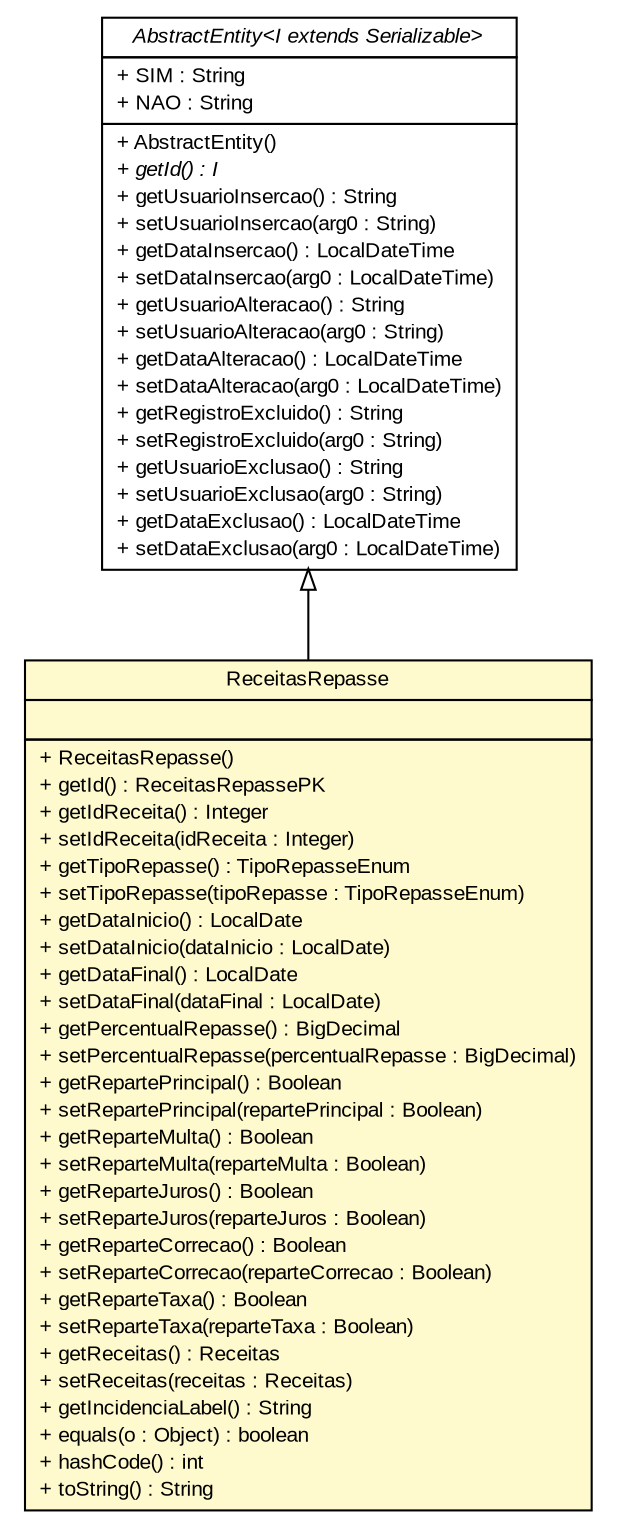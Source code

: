 #!/usr/local/bin/dot
#
# Class diagram 
# Generated by UMLGraph version R5_6 (http://www.umlgraph.org/)
#

digraph G {
	edge [fontname="arial",fontsize=10,labelfontname="arial",labelfontsize=10];
	node [fontname="arial",fontsize=10,shape=plaintext];
	nodesep=0.25;
	ranksep=0.5;
	// br.gov.to.sefaz.arr.persistence.entity.ReceitasRepasse
	c111692 [label=<<table title="br.gov.to.sefaz.arr.persistence.entity.ReceitasRepasse" border="0" cellborder="1" cellspacing="0" cellpadding="2" port="p" bgcolor="lemonChiffon" href="./ReceitasRepasse.html">
		<tr><td><table border="0" cellspacing="0" cellpadding="1">
<tr><td align="center" balign="center"> ReceitasRepasse </td></tr>
		</table></td></tr>
		<tr><td><table border="0" cellspacing="0" cellpadding="1">
<tr><td align="left" balign="left">  </td></tr>
		</table></td></tr>
		<tr><td><table border="0" cellspacing="0" cellpadding="1">
<tr><td align="left" balign="left"> + ReceitasRepasse() </td></tr>
<tr><td align="left" balign="left"> + getId() : ReceitasRepassePK </td></tr>
<tr><td align="left" balign="left"> + getIdReceita() : Integer </td></tr>
<tr><td align="left" balign="left"> + setIdReceita(idReceita : Integer) </td></tr>
<tr><td align="left" balign="left"> + getTipoRepasse() : TipoRepasseEnum </td></tr>
<tr><td align="left" balign="left"> + setTipoRepasse(tipoRepasse : TipoRepasseEnum) </td></tr>
<tr><td align="left" balign="left"> + getDataInicio() : LocalDate </td></tr>
<tr><td align="left" balign="left"> + setDataInicio(dataInicio : LocalDate) </td></tr>
<tr><td align="left" balign="left"> + getDataFinal() : LocalDate </td></tr>
<tr><td align="left" balign="left"> + setDataFinal(dataFinal : LocalDate) </td></tr>
<tr><td align="left" balign="left"> + getPercentualRepasse() : BigDecimal </td></tr>
<tr><td align="left" balign="left"> + setPercentualRepasse(percentualRepasse : BigDecimal) </td></tr>
<tr><td align="left" balign="left"> + getRepartePrincipal() : Boolean </td></tr>
<tr><td align="left" balign="left"> + setRepartePrincipal(repartePrincipal : Boolean) </td></tr>
<tr><td align="left" balign="left"> + getReparteMulta() : Boolean </td></tr>
<tr><td align="left" balign="left"> + setReparteMulta(reparteMulta : Boolean) </td></tr>
<tr><td align="left" balign="left"> + getReparteJuros() : Boolean </td></tr>
<tr><td align="left" balign="left"> + setReparteJuros(reparteJuros : Boolean) </td></tr>
<tr><td align="left" balign="left"> + getReparteCorrecao() : Boolean </td></tr>
<tr><td align="left" balign="left"> + setReparteCorrecao(reparteCorrecao : Boolean) </td></tr>
<tr><td align="left" balign="left"> + getReparteTaxa() : Boolean </td></tr>
<tr><td align="left" balign="left"> + setReparteTaxa(reparteTaxa : Boolean) </td></tr>
<tr><td align="left" balign="left"> + getReceitas() : Receitas </td></tr>
<tr><td align="left" balign="left"> + setReceitas(receitas : Receitas) </td></tr>
<tr><td align="left" balign="left"> + getIncidenciaLabel() : String </td></tr>
<tr><td align="left" balign="left"> + equals(o : Object) : boolean </td></tr>
<tr><td align="left" balign="left"> + hashCode() : int </td></tr>
<tr><td align="left" balign="left"> + toString() : String </td></tr>
		</table></td></tr>
		</table>>, URL="./ReceitasRepasse.html", fontname="arial", fontcolor="black", fontsize=10.0];
	//br.gov.to.sefaz.arr.persistence.entity.ReceitasRepasse extends br.gov.to.sefaz.persistence.entity.AbstractEntity<br.gov.to.sefaz.arr.persistence.entity.ReceitasRepassePK>
	c111907:p -> c111692:p [dir=back,arrowtail=empty];
	// br.gov.to.sefaz.persistence.entity.AbstractEntity<I extends java.io.Serializable>
	c111907 [label=<<table title="br.gov.to.sefaz.persistence.entity.AbstractEntity" border="0" cellborder="1" cellspacing="0" cellpadding="2" port="p" href="http://java.sun.com/j2se/1.4.2/docs/api/br/gov/to/sefaz/persistence/entity/AbstractEntity.html">
		<tr><td><table border="0" cellspacing="0" cellpadding="1">
<tr><td align="center" balign="center"><font face="arial italic"> AbstractEntity&lt;I extends Serializable&gt; </font></td></tr>
		</table></td></tr>
		<tr><td><table border="0" cellspacing="0" cellpadding="1">
<tr><td align="left" balign="left"> + SIM : String </td></tr>
<tr><td align="left" balign="left"> + NAO : String </td></tr>
		</table></td></tr>
		<tr><td><table border="0" cellspacing="0" cellpadding="1">
<tr><td align="left" balign="left"> + AbstractEntity() </td></tr>
<tr><td align="left" balign="left"><font face="arial italic" point-size="10.0"> + getId() : I </font></td></tr>
<tr><td align="left" balign="left"> + getUsuarioInsercao() : String </td></tr>
<tr><td align="left" balign="left"> + setUsuarioInsercao(arg0 : String) </td></tr>
<tr><td align="left" balign="left"> + getDataInsercao() : LocalDateTime </td></tr>
<tr><td align="left" balign="left"> + setDataInsercao(arg0 : LocalDateTime) </td></tr>
<tr><td align="left" balign="left"> + getUsuarioAlteracao() : String </td></tr>
<tr><td align="left" balign="left"> + setUsuarioAlteracao(arg0 : String) </td></tr>
<tr><td align="left" balign="left"> + getDataAlteracao() : LocalDateTime </td></tr>
<tr><td align="left" balign="left"> + setDataAlteracao(arg0 : LocalDateTime) </td></tr>
<tr><td align="left" balign="left"> + getRegistroExcluido() : String </td></tr>
<tr><td align="left" balign="left"> + setRegistroExcluido(arg0 : String) </td></tr>
<tr><td align="left" balign="left"> + getUsuarioExclusao() : String </td></tr>
<tr><td align="left" balign="left"> + setUsuarioExclusao(arg0 : String) </td></tr>
<tr><td align="left" balign="left"> + getDataExclusao() : LocalDateTime </td></tr>
<tr><td align="left" balign="left"> + setDataExclusao(arg0 : LocalDateTime) </td></tr>
		</table></td></tr>
		</table>>, URL="http://java.sun.com/j2se/1.4.2/docs/api/br/gov/to/sefaz/persistence/entity/AbstractEntity.html", fontname="arial", fontcolor="black", fontsize=10.0];
}


